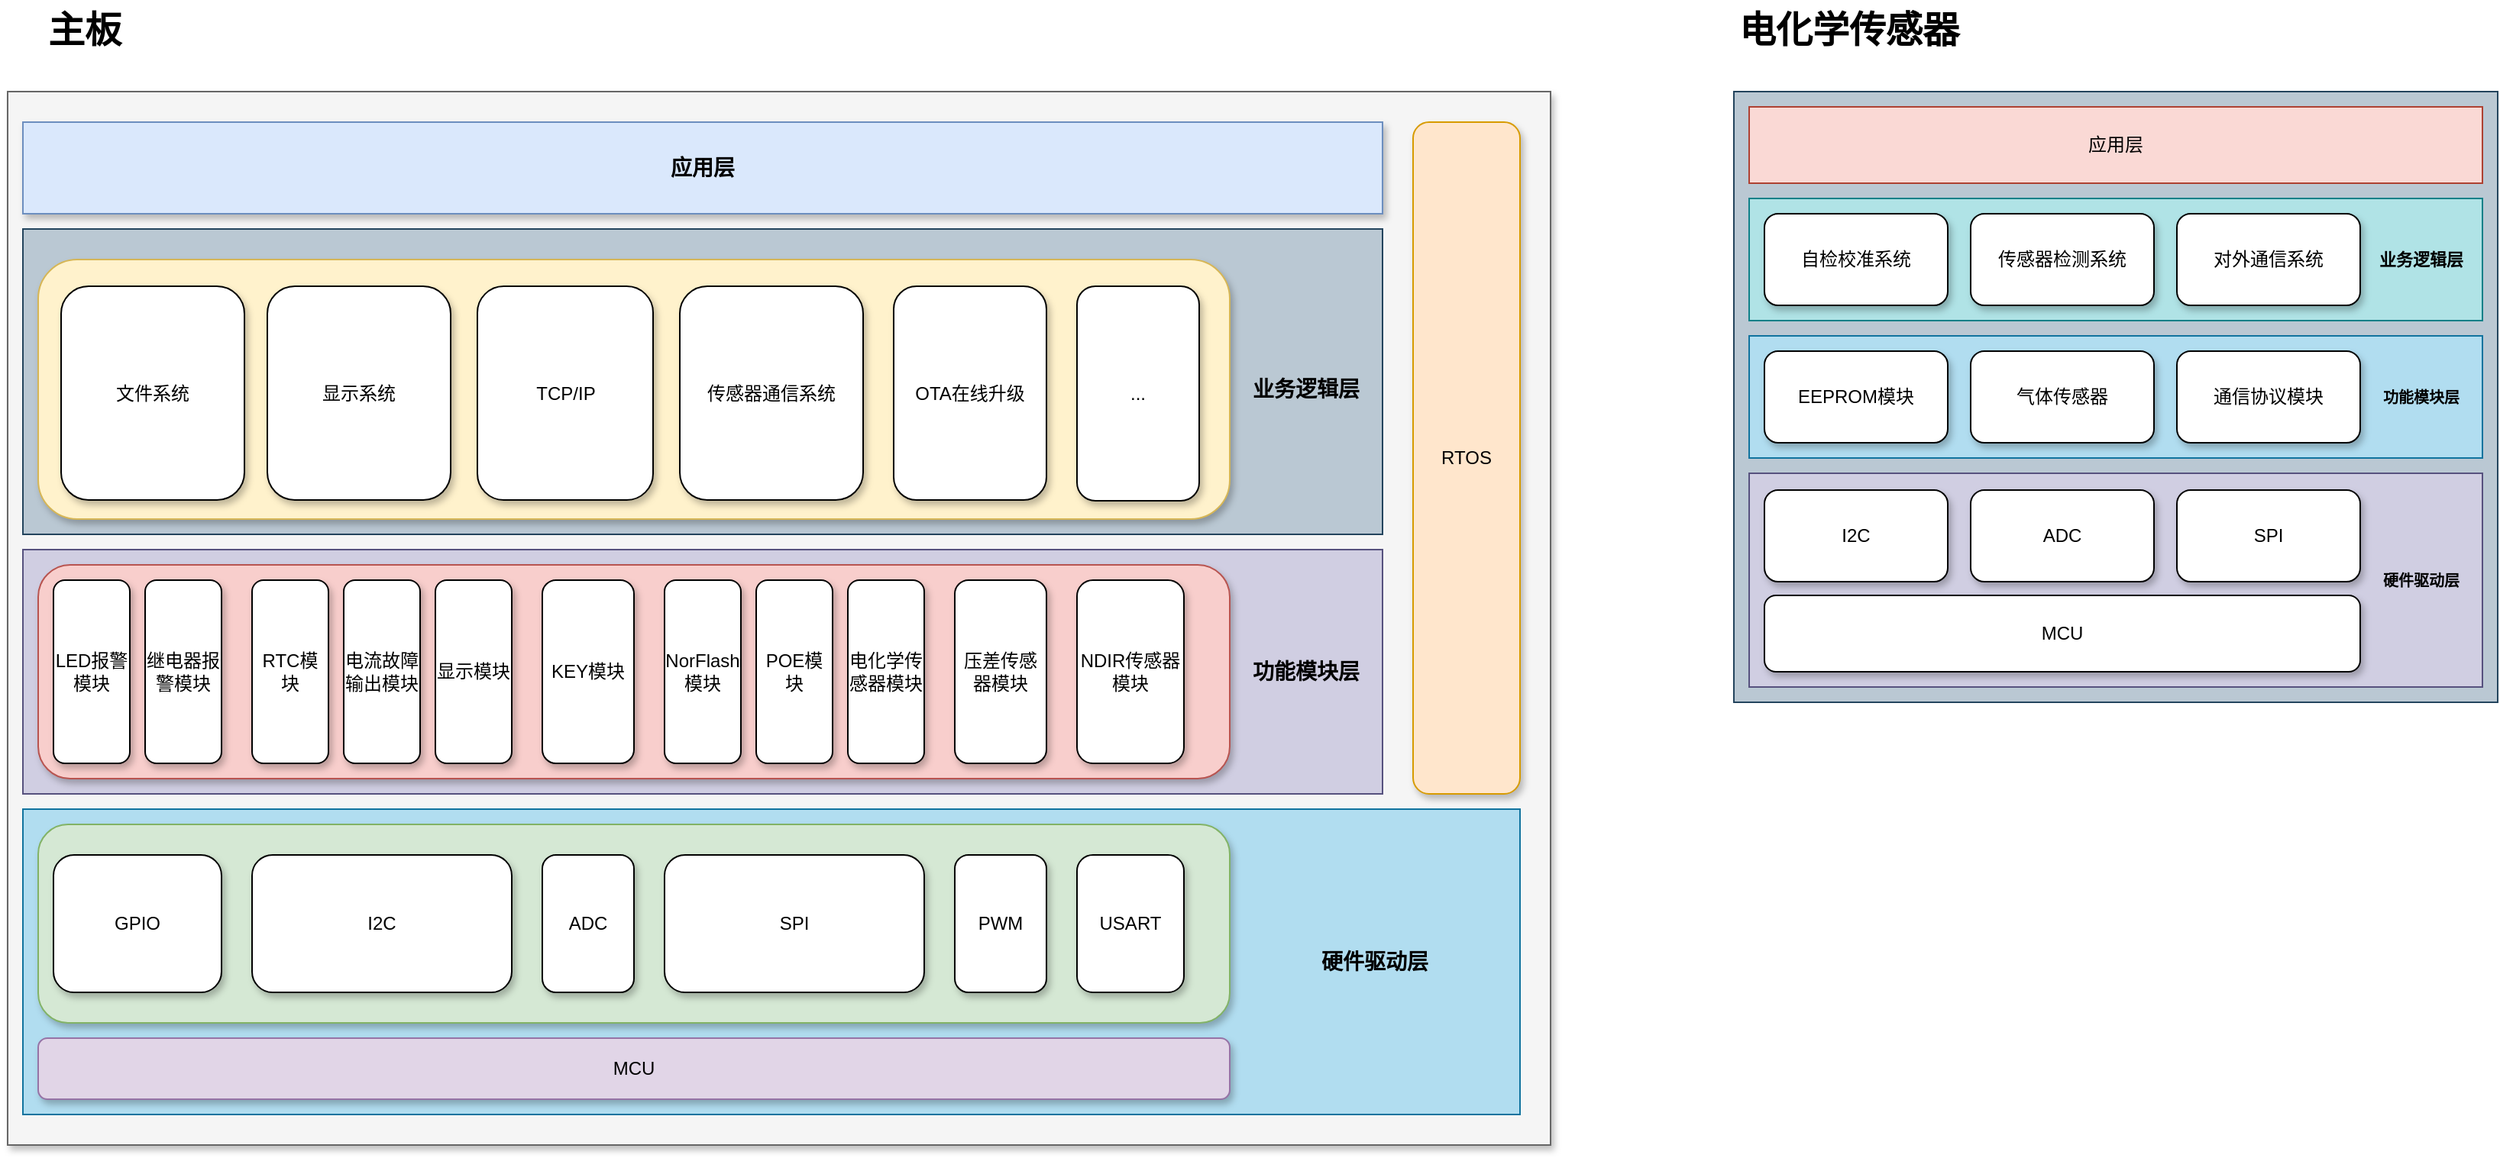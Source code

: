 <mxfile version="24.7.6">
  <diagram name="第 1 页" id="pwynU2H1yq3AJXYQGxQ-">
    <mxGraphModel dx="1846" dy="1083" grid="1" gridSize="10" guides="1" tooltips="1" connect="1" arrows="1" fold="1" page="1" pageScale="1" pageWidth="827" pageHeight="1169" math="0" shadow="0">
      <root>
        <mxCell id="0" />
        <mxCell id="1" parent="0" />
        <mxCell id="Z-FcbRnMZewdZYJsf3xK-31" value="" style="rounded=0;whiteSpace=wrap;html=1;fillColor=#f5f5f5;strokeColor=#666666;fontColor=#333333;shadow=1;" vertex="1" parent="1">
          <mxGeometry x="160" y="80" width="1010" height="690" as="geometry" />
        </mxCell>
        <mxCell id="Z-FcbRnMZewdZYJsf3xK-125" value="" style="rounded=0;whiteSpace=wrap;html=1;fillColor=#bac8d3;strokeColor=#23445d;" vertex="1" parent="1">
          <mxGeometry x="1290" y="80" width="500" height="400" as="geometry" />
        </mxCell>
        <mxCell id="Z-FcbRnMZewdZYJsf3xK-145" value="" style="rounded=0;whiteSpace=wrap;html=1;fillColor=#b0e3e6;strokeColor=#0e8088;" vertex="1" parent="1">
          <mxGeometry x="1300" y="150" width="480" height="80" as="geometry" />
        </mxCell>
        <mxCell id="Z-FcbRnMZewdZYJsf3xK-141" value="" style="rounded=0;whiteSpace=wrap;html=1;fillColor=#d0cee2;strokeColor=#56517e;" vertex="1" parent="1">
          <mxGeometry x="1300" y="330" width="480" height="140" as="geometry" />
        </mxCell>
        <mxCell id="Z-FcbRnMZewdZYJsf3xK-90" value="" style="rounded=0;whiteSpace=wrap;html=1;fillColor=#bac8d3;strokeColor=#23445d;" vertex="1" parent="1">
          <mxGeometry x="170" y="170" width="890" height="200" as="geometry" />
        </mxCell>
        <mxCell id="Z-FcbRnMZewdZYJsf3xK-52" value="&lt;b&gt;&lt;font style=&quot;font-size: 14px;&quot;&gt;应用层&lt;/font&gt;&lt;/b&gt;" style="rounded=0;whiteSpace=wrap;html=1;fillColor=#dae8fc;strokeColor=#6c8ebf;shadow=1;" vertex="1" parent="1">
          <mxGeometry x="170" y="100" width="890" height="60" as="geometry" />
        </mxCell>
        <mxCell id="Z-FcbRnMZewdZYJsf3xK-55" value="RTOS" style="rounded=1;whiteSpace=wrap;html=1;fillColor=#ffe6cc;strokeColor=#d79b00;shadow=1;" vertex="1" parent="1">
          <mxGeometry x="1080" y="100" width="70" height="440" as="geometry" />
        </mxCell>
        <mxCell id="Z-FcbRnMZewdZYJsf3xK-84" value="&lt;b&gt;&lt;font style=&quot;font-size: 14px;&quot;&gt;硬件驱动层&lt;/font&gt;&lt;/b&gt;" style="rounded=0;whiteSpace=wrap;html=1;shadow=0;strokeColor=none;fillColor=#b1ddf0;" vertex="1" parent="1">
          <mxGeometry x="1010" y="560" width="80" height="180" as="geometry" />
        </mxCell>
        <mxCell id="Z-FcbRnMZewdZYJsf3xK-89" value="" style="group;rounded=0;shadow=1;" vertex="1" connectable="0" parent="1">
          <mxGeometry x="170" y="380" width="890" height="160" as="geometry" />
        </mxCell>
        <mxCell id="Z-FcbRnMZewdZYJsf3xK-87" value="" style="rounded=0;whiteSpace=wrap;html=1;fillColor=#d0cee2;strokeColor=#56517e;" vertex="1" parent="Z-FcbRnMZewdZYJsf3xK-89">
          <mxGeometry width="890" height="160" as="geometry" />
        </mxCell>
        <mxCell id="Z-FcbRnMZewdZYJsf3xK-86" value="" style="group;rounded=0;" vertex="1" connectable="0" parent="Z-FcbRnMZewdZYJsf3xK-89">
          <mxGeometry x="10" y="10" width="780" height="140" as="geometry" />
        </mxCell>
        <mxCell id="Z-FcbRnMZewdZYJsf3xK-39" value="" style="rounded=1;whiteSpace=wrap;html=1;fillColor=#f8cecc;strokeColor=#b85450;shadow=1;" vertex="1" parent="Z-FcbRnMZewdZYJsf3xK-86">
          <mxGeometry width="780" height="140" as="geometry" />
        </mxCell>
        <mxCell id="Z-FcbRnMZewdZYJsf3xK-59" value="LED报警模块" style="rounded=1;whiteSpace=wrap;html=1;shadow=1;" vertex="1" parent="Z-FcbRnMZewdZYJsf3xK-86">
          <mxGeometry x="10" y="10" width="50" height="120" as="geometry" />
        </mxCell>
        <mxCell id="Z-FcbRnMZewdZYJsf3xK-60" value="KEY模块" style="rounded=1;whiteSpace=wrap;html=1;shadow=1;" vertex="1" parent="Z-FcbRnMZewdZYJsf3xK-86">
          <mxGeometry x="330" y="10" width="60" height="120" as="geometry" />
        </mxCell>
        <mxCell id="Z-FcbRnMZewdZYJsf3xK-61" value="继电器报警模块" style="rounded=1;whiteSpace=wrap;html=1;shadow=1;" vertex="1" parent="Z-FcbRnMZewdZYJsf3xK-86">
          <mxGeometry x="70" y="10" width="50" height="120" as="geometry" />
        </mxCell>
        <mxCell id="Z-FcbRnMZewdZYJsf3xK-65" value="RTC模块" style="rounded=1;whiteSpace=wrap;html=1;shadow=1;" vertex="1" parent="Z-FcbRnMZewdZYJsf3xK-86">
          <mxGeometry x="140" y="10" width="50" height="120" as="geometry" />
        </mxCell>
        <mxCell id="Z-FcbRnMZewdZYJsf3xK-66" value="电流故障输出模块" style="rounded=1;whiteSpace=wrap;html=1;shadow=1;" vertex="1" parent="Z-FcbRnMZewdZYJsf3xK-86">
          <mxGeometry x="200" y="10" width="50" height="120" as="geometry" />
        </mxCell>
        <mxCell id="Z-FcbRnMZewdZYJsf3xK-68" value="显示模块" style="rounded=1;whiteSpace=wrap;html=1;shadow=1;" vertex="1" parent="Z-FcbRnMZewdZYJsf3xK-86">
          <mxGeometry x="260" y="10" width="50" height="120" as="geometry" />
        </mxCell>
        <mxCell id="Z-FcbRnMZewdZYJsf3xK-69" value="NorFlash模块" style="rounded=1;whiteSpace=wrap;html=1;shadow=1;" vertex="1" parent="Z-FcbRnMZewdZYJsf3xK-86">
          <mxGeometry x="410" y="10" width="50" height="120" as="geometry" />
        </mxCell>
        <mxCell id="Z-FcbRnMZewdZYJsf3xK-70" value="POE模块" style="rounded=1;whiteSpace=wrap;html=1;shadow=1;" vertex="1" parent="Z-FcbRnMZewdZYJsf3xK-86">
          <mxGeometry x="470" y="10" width="50" height="120" as="geometry" />
        </mxCell>
        <mxCell id="Z-FcbRnMZewdZYJsf3xK-71" value="电化学传感器模块" style="rounded=1;whiteSpace=wrap;html=1;shadow=1;" vertex="1" parent="Z-FcbRnMZewdZYJsf3xK-86">
          <mxGeometry x="530" y="10" width="50" height="120" as="geometry" />
        </mxCell>
        <mxCell id="Z-FcbRnMZewdZYJsf3xK-72" value="压差传感器模块" style="rounded=1;whiteSpace=wrap;html=1;shadow=1;" vertex="1" parent="Z-FcbRnMZewdZYJsf3xK-86">
          <mxGeometry x="600" y="10" width="60" height="120" as="geometry" />
        </mxCell>
        <mxCell id="Z-FcbRnMZewdZYJsf3xK-73" value="NDIR传感器模块" style="rounded=1;whiteSpace=wrap;html=1;shadow=1;" vertex="1" parent="Z-FcbRnMZewdZYJsf3xK-86">
          <mxGeometry x="680" y="10" width="70" height="120" as="geometry" />
        </mxCell>
        <mxCell id="Z-FcbRnMZewdZYJsf3xK-88" value="&lt;font style=&quot;font-size: 14px;&quot;&gt;&lt;b&gt;功能模块层&lt;/b&gt;&lt;/font&gt;" style="rounded=0;whiteSpace=wrap;html=1;shadow=0;strokeColor=none;fillColor=#d0cee2;" vertex="1" parent="Z-FcbRnMZewdZYJsf3xK-89">
          <mxGeometry x="800" y="10" width="80" height="140" as="geometry" />
        </mxCell>
        <mxCell id="Z-FcbRnMZewdZYJsf3xK-124" value="&lt;b&gt;&lt;font style=&quot;font-size: 14px;&quot;&gt;业务逻辑层&lt;/font&gt;&lt;/b&gt;" style="rounded=0;whiteSpace=wrap;html=1;shadow=0;strokeColor=none;fillColor=#bac8d3;" vertex="1" parent="1">
          <mxGeometry x="970" y="190" width="80" height="170" as="geometry" />
        </mxCell>
        <mxCell id="Z-FcbRnMZewdZYJsf3xK-47" value="" style="rounded=1;whiteSpace=wrap;html=1;fillColor=#fff2cc;strokeColor=#d6b656;shadow=1;" vertex="1" parent="1">
          <mxGeometry x="180" y="190" width="780" height="170" as="geometry" />
        </mxCell>
        <mxCell id="Z-FcbRnMZewdZYJsf3xK-48" value="文件系统" style="rounded=1;whiteSpace=wrap;html=1;shadow=1;" vertex="1" parent="1">
          <mxGeometry x="195" y="207.5" width="120" height="140" as="geometry" />
        </mxCell>
        <mxCell id="Z-FcbRnMZewdZYJsf3xK-49" value="显示系统" style="rounded=1;whiteSpace=wrap;html=1;shadow=1;" vertex="1" parent="1">
          <mxGeometry x="330" y="207.5" width="120" height="140" as="geometry" />
        </mxCell>
        <mxCell id="Z-FcbRnMZewdZYJsf3xK-50" value="TCP/IP" style="rounded=1;whiteSpace=wrap;html=1;shadow=1;" vertex="1" parent="1">
          <mxGeometry x="467.5" y="207.5" width="115" height="140" as="geometry" />
        </mxCell>
        <mxCell id="Z-FcbRnMZewdZYJsf3xK-51" value="传感器通信系统" style="rounded=1;whiteSpace=wrap;html=1;shadow=1;" vertex="1" parent="1">
          <mxGeometry x="600" y="207.5" width="120" height="140" as="geometry" />
        </mxCell>
        <mxCell id="Z-FcbRnMZewdZYJsf3xK-78" value="..." style="rounded=1;whiteSpace=wrap;html=1;shadow=1;" vertex="1" parent="1">
          <mxGeometry x="860" y="207.5" width="80" height="140.5" as="geometry" />
        </mxCell>
        <mxCell id="Z-FcbRnMZewdZYJsf3xK-80" value="OTA在线升级" style="rounded=1;whiteSpace=wrap;html=1;shadow=1;" vertex="1" parent="1">
          <mxGeometry x="740" y="207.5" width="100" height="140" as="geometry" />
        </mxCell>
        <mxCell id="Z-FcbRnMZewdZYJsf3xK-126" value="MCU" style="rounded=1;whiteSpace=wrap;html=1;shadow=1;" vertex="1" parent="1">
          <mxGeometry x="1310" y="410" width="390" height="50" as="geometry" />
        </mxCell>
        <mxCell id="Z-FcbRnMZewdZYJsf3xK-127" value="I2C" style="rounded=1;whiteSpace=wrap;html=1;shadow=1;" vertex="1" parent="1">
          <mxGeometry x="1310" y="341" width="120" height="60" as="geometry" />
        </mxCell>
        <mxCell id="Z-FcbRnMZewdZYJsf3xK-128" value="SPI" style="rounded=1;whiteSpace=wrap;html=1;shadow=1;" vertex="1" parent="1">
          <mxGeometry x="1580" y="341" width="120" height="60" as="geometry" />
        </mxCell>
        <mxCell id="Z-FcbRnMZewdZYJsf3xK-130" value="ADC" style="rounded=1;whiteSpace=wrap;html=1;shadow=1;" vertex="1" parent="1">
          <mxGeometry x="1445" y="341" width="120" height="60" as="geometry" />
        </mxCell>
        <mxCell id="Z-FcbRnMZewdZYJsf3xK-133" value="自检校准系统" style="rounded=1;whiteSpace=wrap;html=1;shadow=1;" vertex="1" parent="1">
          <mxGeometry x="1310" y="160" width="120" height="60" as="geometry" />
        </mxCell>
        <mxCell id="Z-FcbRnMZewdZYJsf3xK-134" value="传感器检测系统" style="rounded=1;whiteSpace=wrap;html=1;shadow=1;" vertex="1" parent="1">
          <mxGeometry x="1445" y="160" width="120" height="60" as="geometry" />
        </mxCell>
        <mxCell id="Z-FcbRnMZewdZYJsf3xK-135" value="对外通信系统" style="rounded=1;whiteSpace=wrap;html=1;shadow=1;" vertex="1" parent="1">
          <mxGeometry x="1580" y="160" width="120" height="60" as="geometry" />
        </mxCell>
        <mxCell id="Z-FcbRnMZewdZYJsf3xK-136" value="应用层" style="rounded=0;whiteSpace=wrap;html=1;fillColor=#fad9d5;strokeColor=#ae4132;" vertex="1" parent="1">
          <mxGeometry x="1300" y="90" width="480" height="50" as="geometry" />
        </mxCell>
        <mxCell id="Z-FcbRnMZewdZYJsf3xK-137" value="&lt;b&gt;&lt;font style=&quot;font-size: 10px;&quot;&gt;硬件驱动层&lt;/font&gt;&lt;/b&gt;" style="rounded=0;whiteSpace=wrap;html=1;fillColor=#d0cee2;strokeColor=none;" vertex="1" parent="1">
          <mxGeometry x="1710" y="340" width="60" height="120" as="geometry" />
        </mxCell>
        <mxCell id="Z-FcbRnMZewdZYJsf3xK-140" value="&lt;b&gt;&lt;font style=&quot;font-size: 11px;&quot;&gt;业务逻辑层&lt;/font&gt;&lt;/b&gt;" style="rounded=0;whiteSpace=wrap;html=1;strokeColor=none;fillColor=#b0e3e6;" vertex="1" parent="1">
          <mxGeometry x="1710" y="160" width="60" height="60" as="geometry" />
        </mxCell>
        <mxCell id="Z-FcbRnMZewdZYJsf3xK-146" value="" style="group;fillColor=#b1ddf0;strokeColor=#10739e;rounded=0;" vertex="1" connectable="0" parent="1">
          <mxGeometry x="1300" y="240" width="480" height="80" as="geometry" />
        </mxCell>
        <mxCell id="Z-FcbRnMZewdZYJsf3xK-144" value="" style="rounded=0;whiteSpace=wrap;html=1;fillColor=#b1ddf0;strokeColor=#10739e;" vertex="1" parent="Z-FcbRnMZewdZYJsf3xK-146">
          <mxGeometry width="480" height="80" as="geometry" />
        </mxCell>
        <mxCell id="Z-FcbRnMZewdZYJsf3xK-129" value="EEPROM模块" style="rounded=1;whiteSpace=wrap;html=1;shadow=1;" vertex="1" parent="Z-FcbRnMZewdZYJsf3xK-146">
          <mxGeometry x="10" y="10" width="120" height="60" as="geometry" />
        </mxCell>
        <mxCell id="Z-FcbRnMZewdZYJsf3xK-132" value="气体传感器" style="rounded=1;whiteSpace=wrap;html=1;shadow=1;" vertex="1" parent="Z-FcbRnMZewdZYJsf3xK-146">
          <mxGeometry x="145" y="10" width="120" height="60" as="geometry" />
        </mxCell>
        <mxCell id="Z-FcbRnMZewdZYJsf3xK-138" value="通信协议模块" style="rounded=1;whiteSpace=wrap;html=1;shadow=1;" vertex="1" parent="Z-FcbRnMZewdZYJsf3xK-146">
          <mxGeometry x="280" y="10" width="120" height="60" as="geometry" />
        </mxCell>
        <mxCell id="Z-FcbRnMZewdZYJsf3xK-139" value="&lt;b style=&quot;&quot;&gt;&lt;font style=&quot;font-size: 10px;&quot;&gt;功能模块层&lt;/font&gt;&lt;/b&gt;" style="rounded=0;whiteSpace=wrap;html=1;fillColor=#b1ddf0;strokeColor=none;" vertex="1" parent="Z-FcbRnMZewdZYJsf3xK-146">
          <mxGeometry x="410" y="10" width="60" height="60" as="geometry" />
        </mxCell>
        <mxCell id="Z-FcbRnMZewdZYJsf3xK-147" value="" style="group;fillColor=#b1ddf0;strokeColor=#10739e;" vertex="1" connectable="0" parent="1">
          <mxGeometry x="170" y="550" width="980" height="200" as="geometry" />
        </mxCell>
        <mxCell id="Z-FcbRnMZewdZYJsf3xK-83" value="" style="rounded=0;whiteSpace=wrap;html=1;fillColor=#b1ddf0;strokeColor=#10739e;" vertex="1" parent="Z-FcbRnMZewdZYJsf3xK-147">
          <mxGeometry width="980" height="200" as="geometry" />
        </mxCell>
        <mxCell id="Z-FcbRnMZewdZYJsf3xK-32" value="MCU" style="rounded=1;whiteSpace=wrap;html=1;fillColor=#e1d5e7;strokeColor=#9673a6;shadow=1;" vertex="1" parent="Z-FcbRnMZewdZYJsf3xK-147">
          <mxGeometry x="10" y="150" width="780" height="40" as="geometry" />
        </mxCell>
        <mxCell id="Z-FcbRnMZewdZYJsf3xK-33" value="" style="rounded=1;whiteSpace=wrap;html=1;fillColor=#d5e8d4;strokeColor=#82b366;shadow=1;" vertex="1" parent="Z-FcbRnMZewdZYJsf3xK-147">
          <mxGeometry x="10" y="10" width="780" height="130" as="geometry" />
        </mxCell>
        <mxCell id="Z-FcbRnMZewdZYJsf3xK-34" value="GPIO" style="rounded=1;whiteSpace=wrap;html=1;shadow=1;" vertex="1" parent="Z-FcbRnMZewdZYJsf3xK-147">
          <mxGeometry x="20" y="30" width="110" height="90" as="geometry" />
        </mxCell>
        <mxCell id="Z-FcbRnMZewdZYJsf3xK-35" value="I2C" style="rounded=1;whiteSpace=wrap;html=1;shadow=1;" vertex="1" parent="Z-FcbRnMZewdZYJsf3xK-147">
          <mxGeometry x="150" y="30" width="170" height="90" as="geometry" />
        </mxCell>
        <mxCell id="Z-FcbRnMZewdZYJsf3xK-36" value="SPI" style="rounded=1;whiteSpace=wrap;html=1;shadow=1;" vertex="1" parent="Z-FcbRnMZewdZYJsf3xK-147">
          <mxGeometry x="420" y="30" width="170" height="90" as="geometry" />
        </mxCell>
        <mxCell id="Z-FcbRnMZewdZYJsf3xK-37" value="PWM" style="rounded=1;whiteSpace=wrap;html=1;shadow=1;" vertex="1" parent="Z-FcbRnMZewdZYJsf3xK-147">
          <mxGeometry x="610" y="30" width="60" height="90" as="geometry" />
        </mxCell>
        <mxCell id="Z-FcbRnMZewdZYJsf3xK-38" value="USART" style="rounded=1;whiteSpace=wrap;html=1;shadow=1;" vertex="1" parent="Z-FcbRnMZewdZYJsf3xK-147">
          <mxGeometry x="690" y="30" width="70" height="90" as="geometry" />
        </mxCell>
        <mxCell id="Z-FcbRnMZewdZYJsf3xK-67" value="ADC" style="rounded=1;whiteSpace=wrap;html=1;shadow=1;" vertex="1" parent="Z-FcbRnMZewdZYJsf3xK-147">
          <mxGeometry x="340" y="30" width="60" height="90" as="geometry" />
        </mxCell>
        <mxCell id="Z-FcbRnMZewdZYJsf3xK-148" value="&lt;font style=&quot;font-size: 14px;&quot;&gt;&lt;b&gt;硬件驱动层&lt;/b&gt;&lt;/font&gt;" style="rounded=0;whiteSpace=wrap;html=1;shadow=0;strokeColor=none;fillColor=#b1ddf0;" vertex="1" parent="Z-FcbRnMZewdZYJsf3xK-147">
          <mxGeometry x="820" y="15" width="130" height="170" as="geometry" />
        </mxCell>
        <mxCell id="Z-FcbRnMZewdZYJsf3xK-149" value="主板" style="text;strokeColor=none;fillColor=none;html=1;fontSize=24;fontStyle=1;verticalAlign=middle;align=center;" vertex="1" parent="1">
          <mxGeometry x="160" y="20" width="100" height="40" as="geometry" />
        </mxCell>
        <mxCell id="Z-FcbRnMZewdZYJsf3xK-150" value="电化学传感器" style="text;strokeColor=none;fillColor=none;html=1;fontSize=24;fontStyle=1;verticalAlign=middle;align=center;" vertex="1" parent="1">
          <mxGeometry x="1290" y="20" width="150" height="40" as="geometry" />
        </mxCell>
      </root>
    </mxGraphModel>
  </diagram>
</mxfile>
